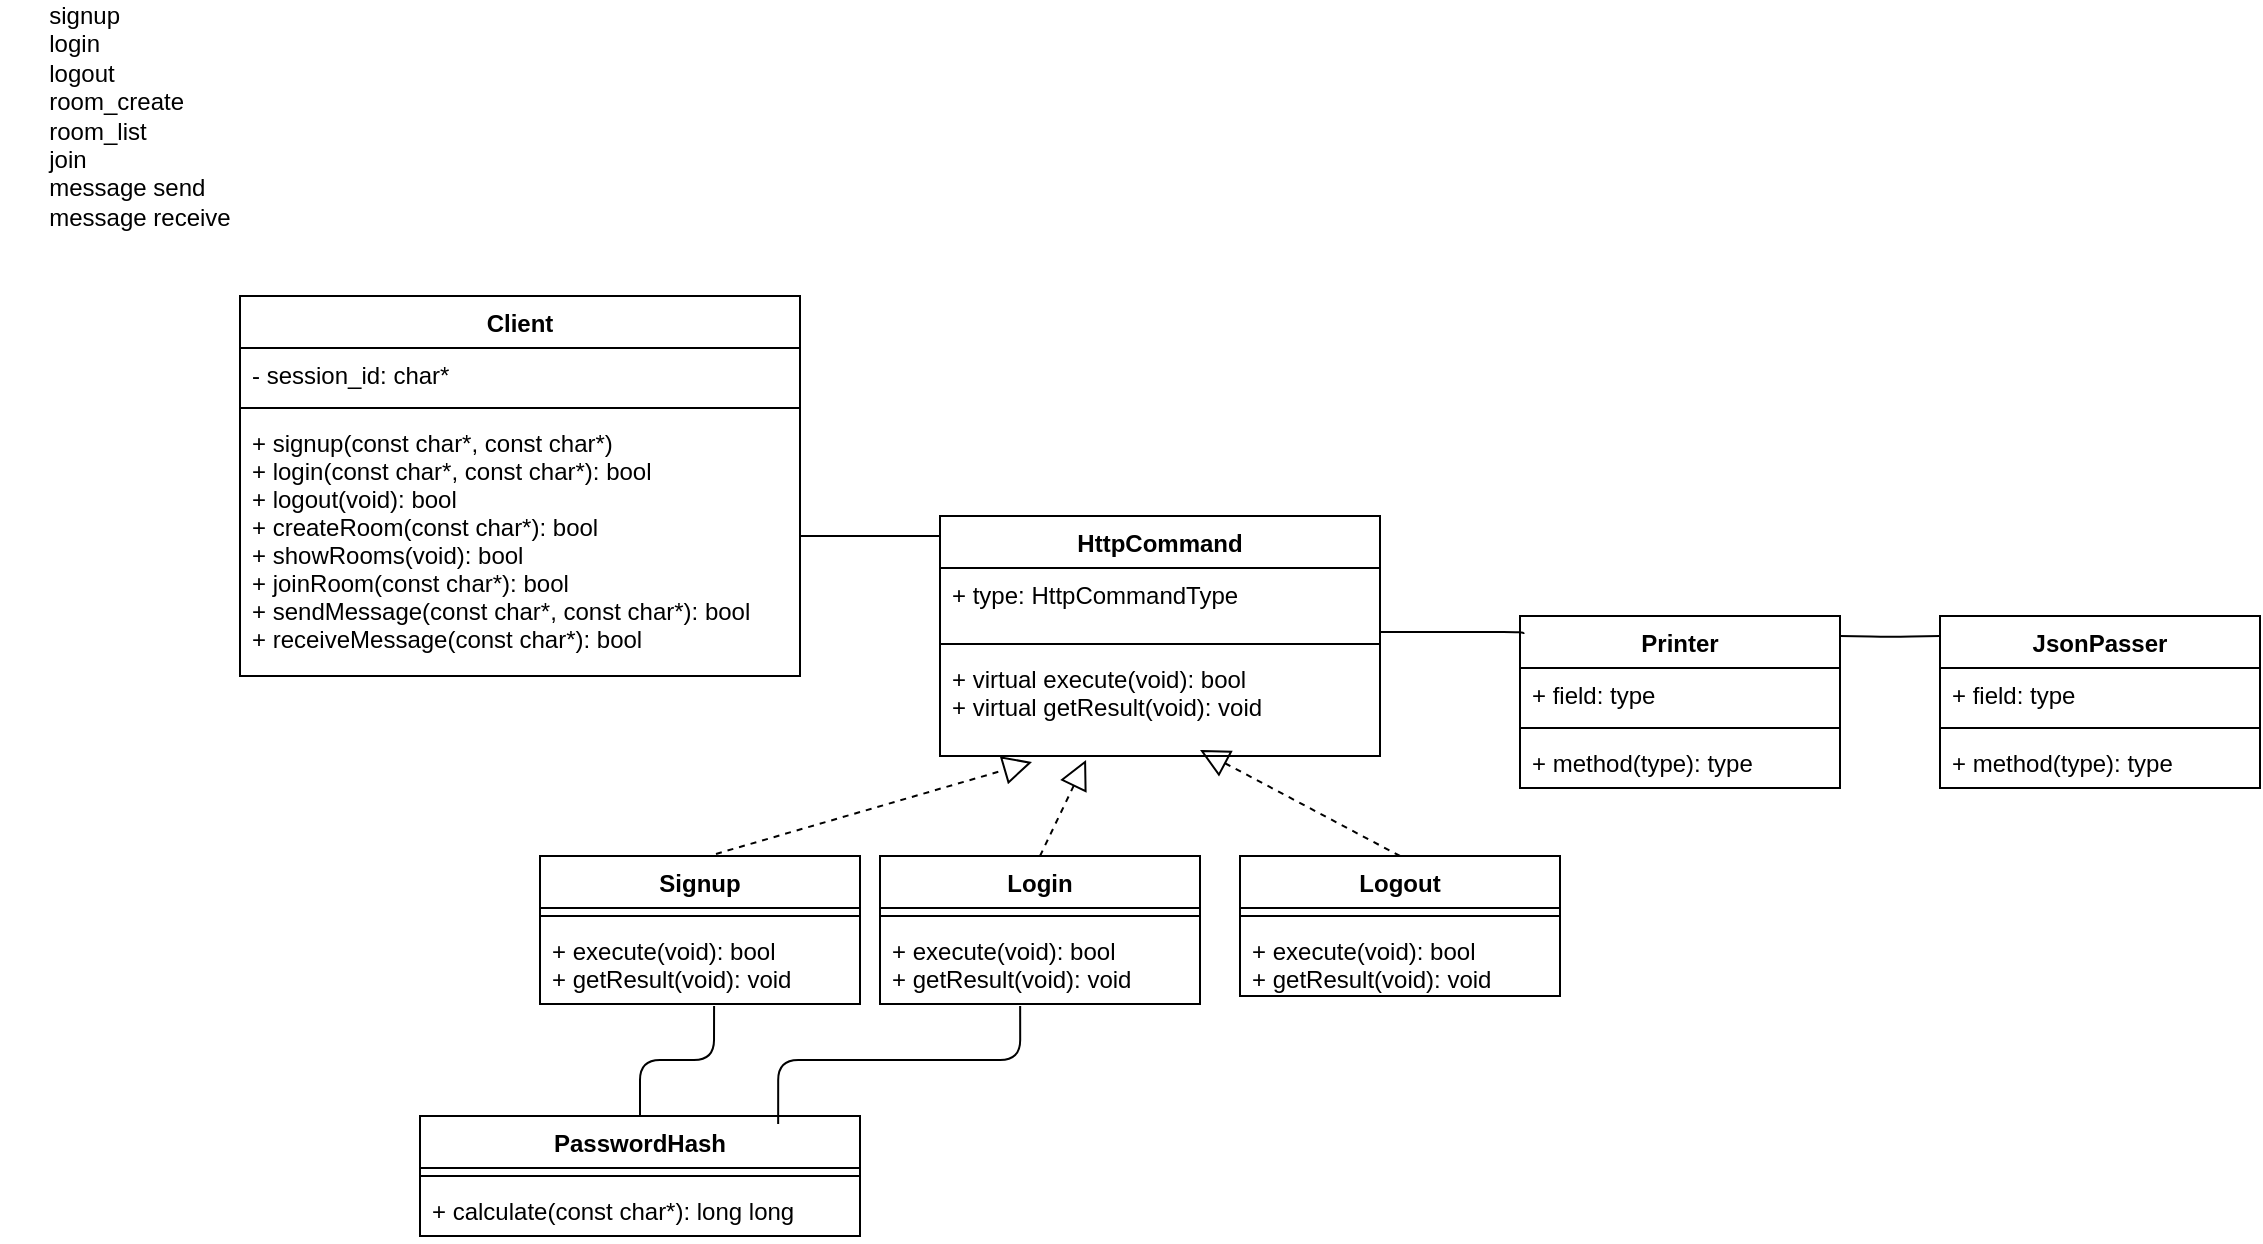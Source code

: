 <mxfile version="14.8.0" type="github">
  <diagram id="C5RBs43oDa-KdzZeNtuy" name="Page-1">
    <mxGraphModel dx="1422" dy="804" grid="1" gridSize="10" guides="1" tooltips="1" connect="1" arrows="1" fold="1" page="1" pageScale="1" pageWidth="1169" pageHeight="827" math="0" shadow="0">
      <root>
        <mxCell id="WIyWlLk6GJQsqaUBKTNV-0" />
        <mxCell id="WIyWlLk6GJQsqaUBKTNV-1" parent="WIyWlLk6GJQsqaUBKTNV-0" />
        <mxCell id="dS6jEhHAF5_K7KsWypiE-2" value="&lt;div style=&quot;text-align: left&quot;&gt;&lt;span&gt;signup&lt;/span&gt;&lt;/div&gt;&lt;div style=&quot;text-align: left&quot;&gt;&lt;span&gt;login&lt;/span&gt;&lt;/div&gt;&lt;div style=&quot;text-align: left&quot;&gt;&lt;span&gt;logout&lt;/span&gt;&lt;/div&gt;&lt;div style=&quot;text-align: left&quot;&gt;&lt;span&gt;room_create&lt;/span&gt;&lt;/div&gt;&lt;div style=&quot;text-align: left&quot;&gt;&lt;span&gt;room_list&lt;/span&gt;&lt;/div&gt;&lt;div style=&quot;text-align: left&quot;&gt;&lt;span&gt;join&lt;/span&gt;&lt;/div&gt;&lt;div style=&quot;text-align: left&quot;&gt;&lt;span&gt;message send&lt;/span&gt;&lt;/div&gt;&lt;div style=&quot;text-align: left&quot;&gt;&lt;span&gt;message receive&lt;/span&gt;&lt;/div&gt;" style="text;html=1;strokeColor=none;fillColor=none;align=center;verticalAlign=middle;whiteSpace=wrap;rounded=0;" vertex="1" parent="WIyWlLk6GJQsqaUBKTNV-1">
          <mxGeometry x="10" y="70" width="140" height="20" as="geometry" />
        </mxCell>
        <mxCell id="dS6jEhHAF5_K7KsWypiE-3" value="Client" style="swimlane;fontStyle=1;align=center;verticalAlign=top;childLayout=stackLayout;horizontal=1;startSize=26;horizontalStack=0;resizeParent=1;resizeParentMax=0;resizeLast=0;collapsible=1;marginBottom=0;" vertex="1" parent="WIyWlLk6GJQsqaUBKTNV-1">
          <mxGeometry x="130" y="170" width="280" height="190" as="geometry" />
        </mxCell>
        <mxCell id="dS6jEhHAF5_K7KsWypiE-4" value="- session_id: char*" style="text;strokeColor=none;fillColor=none;align=left;verticalAlign=top;spacingLeft=4;spacingRight=4;overflow=hidden;rotatable=0;points=[[0,0.5],[1,0.5]];portConstraint=eastwest;" vertex="1" parent="dS6jEhHAF5_K7KsWypiE-3">
          <mxGeometry y="26" width="280" height="26" as="geometry" />
        </mxCell>
        <mxCell id="dS6jEhHAF5_K7KsWypiE-5" value="" style="line;strokeWidth=1;fillColor=none;align=left;verticalAlign=middle;spacingTop=-1;spacingLeft=3;spacingRight=3;rotatable=0;labelPosition=right;points=[];portConstraint=eastwest;" vertex="1" parent="dS6jEhHAF5_K7KsWypiE-3">
          <mxGeometry y="52" width="280" height="8" as="geometry" />
        </mxCell>
        <mxCell id="dS6jEhHAF5_K7KsWypiE-6" value="+ signup(const char*, const char*)&#xa;+ login(const char*, const char*): bool&#xa;+ logout(void): bool&#xa;+ createRoom(const char*): bool&#xa;+ showRooms(void): bool&#xa;+ joinRoom(const char*): bool&#xa;+ sendMessage(const char*, const char*): bool&#xa;+ receiveMessage(const char*): bool" style="text;strokeColor=none;fillColor=none;align=left;verticalAlign=top;spacingLeft=4;spacingRight=4;overflow=hidden;rotatable=0;points=[[0,0.5],[1,0.5]];portConstraint=eastwest;" vertex="1" parent="dS6jEhHAF5_K7KsWypiE-3">
          <mxGeometry y="60" width="280" height="130" as="geometry" />
        </mxCell>
        <mxCell id="dS6jEhHAF5_K7KsWypiE-7" value="PasswordHash" style="swimlane;fontStyle=1;align=center;verticalAlign=top;childLayout=stackLayout;horizontal=1;startSize=26;horizontalStack=0;resizeParent=1;resizeParentMax=0;resizeLast=0;collapsible=1;marginBottom=0;" vertex="1" parent="WIyWlLk6GJQsqaUBKTNV-1">
          <mxGeometry x="220" y="580" width="220" height="60" as="geometry" />
        </mxCell>
        <mxCell id="dS6jEhHAF5_K7KsWypiE-9" value="" style="line;strokeWidth=1;fillColor=none;align=left;verticalAlign=middle;spacingTop=-1;spacingLeft=3;spacingRight=3;rotatable=0;labelPosition=right;points=[];portConstraint=eastwest;" vertex="1" parent="dS6jEhHAF5_K7KsWypiE-7">
          <mxGeometry y="26" width="220" height="8" as="geometry" />
        </mxCell>
        <mxCell id="dS6jEhHAF5_K7KsWypiE-10" value="+ calculate(const char*): long long" style="text;strokeColor=none;fillColor=none;align=left;verticalAlign=top;spacingLeft=4;spacingRight=4;overflow=hidden;rotatable=0;points=[[0,0.5],[1,0.5]];portConstraint=eastwest;" vertex="1" parent="dS6jEhHAF5_K7KsWypiE-7">
          <mxGeometry y="34" width="220" height="26" as="geometry" />
        </mxCell>
        <mxCell id="dS6jEhHAF5_K7KsWypiE-12" value="HttpCommand" style="swimlane;fontStyle=1;align=center;verticalAlign=top;childLayout=stackLayout;horizontal=1;startSize=26;horizontalStack=0;resizeParent=1;resizeParentMax=0;resizeLast=0;collapsible=1;marginBottom=0;" vertex="1" parent="WIyWlLk6GJQsqaUBKTNV-1">
          <mxGeometry x="480" y="280" width="220" height="120" as="geometry" />
        </mxCell>
        <mxCell id="dS6jEhHAF5_K7KsWypiE-13" value="+ type: HttpCommandType" style="text;strokeColor=none;fillColor=none;align=left;verticalAlign=top;spacingLeft=4;spacingRight=4;overflow=hidden;rotatable=0;points=[[0,0.5],[1,0.5]];portConstraint=eastwest;" vertex="1" parent="dS6jEhHAF5_K7KsWypiE-12">
          <mxGeometry y="26" width="220" height="34" as="geometry" />
        </mxCell>
        <mxCell id="dS6jEhHAF5_K7KsWypiE-14" value="" style="line;strokeWidth=1;fillColor=none;align=left;verticalAlign=middle;spacingTop=-1;spacingLeft=3;spacingRight=3;rotatable=0;labelPosition=right;points=[];portConstraint=eastwest;" vertex="1" parent="dS6jEhHAF5_K7KsWypiE-12">
          <mxGeometry y="60" width="220" height="8" as="geometry" />
        </mxCell>
        <mxCell id="dS6jEhHAF5_K7KsWypiE-15" value="+ virtual execute(void): bool&#xa;+ virtual getResult(void): void" style="text;strokeColor=none;fillColor=none;align=left;verticalAlign=top;spacingLeft=4;spacingRight=4;overflow=hidden;rotatable=0;points=[[0,0.5],[1,0.5]];portConstraint=eastwest;" vertex="1" parent="dS6jEhHAF5_K7KsWypiE-12">
          <mxGeometry y="68" width="220" height="52" as="geometry" />
        </mxCell>
        <mxCell id="dS6jEhHAF5_K7KsWypiE-16" value="Signup" style="swimlane;fontStyle=1;align=center;verticalAlign=top;childLayout=stackLayout;horizontal=1;startSize=26;horizontalStack=0;resizeParent=1;resizeParentMax=0;resizeLast=0;collapsible=1;marginBottom=0;" vertex="1" parent="WIyWlLk6GJQsqaUBKTNV-1">
          <mxGeometry x="280" y="450" width="160" height="74" as="geometry" />
        </mxCell>
        <mxCell id="dS6jEhHAF5_K7KsWypiE-18" value="" style="line;strokeWidth=1;fillColor=none;align=left;verticalAlign=middle;spacingTop=-1;spacingLeft=3;spacingRight=3;rotatable=0;labelPosition=right;points=[];portConstraint=eastwest;" vertex="1" parent="dS6jEhHAF5_K7KsWypiE-16">
          <mxGeometry y="26" width="160" height="8" as="geometry" />
        </mxCell>
        <mxCell id="dS6jEhHAF5_K7KsWypiE-19" value="+ execute(void): bool&#xa;+ getResult(void): void" style="text;strokeColor=none;fillColor=none;align=left;verticalAlign=top;spacingLeft=4;spacingRight=4;overflow=hidden;rotatable=0;points=[[0,0.5],[1,0.5]];portConstraint=eastwest;" vertex="1" parent="dS6jEhHAF5_K7KsWypiE-16">
          <mxGeometry y="34" width="160" height="40" as="geometry" />
        </mxCell>
        <mxCell id="dS6jEhHAF5_K7KsWypiE-20" value="Printer" style="swimlane;fontStyle=1;align=center;verticalAlign=top;childLayout=stackLayout;horizontal=1;startSize=26;horizontalStack=0;resizeParent=1;resizeParentMax=0;resizeLast=0;collapsible=1;marginBottom=0;" vertex="1" parent="WIyWlLk6GJQsqaUBKTNV-1">
          <mxGeometry x="770" y="330" width="160" height="86" as="geometry" />
        </mxCell>
        <mxCell id="dS6jEhHAF5_K7KsWypiE-21" value="+ field: type" style="text;strokeColor=none;fillColor=none;align=left;verticalAlign=top;spacingLeft=4;spacingRight=4;overflow=hidden;rotatable=0;points=[[0,0.5],[1,0.5]];portConstraint=eastwest;" vertex="1" parent="dS6jEhHAF5_K7KsWypiE-20">
          <mxGeometry y="26" width="160" height="26" as="geometry" />
        </mxCell>
        <mxCell id="dS6jEhHAF5_K7KsWypiE-22" value="" style="line;strokeWidth=1;fillColor=none;align=left;verticalAlign=middle;spacingTop=-1;spacingLeft=3;spacingRight=3;rotatable=0;labelPosition=right;points=[];portConstraint=eastwest;" vertex="1" parent="dS6jEhHAF5_K7KsWypiE-20">
          <mxGeometry y="52" width="160" height="8" as="geometry" />
        </mxCell>
        <mxCell id="dS6jEhHAF5_K7KsWypiE-23" value="+ method(type): type" style="text;strokeColor=none;fillColor=none;align=left;verticalAlign=top;spacingLeft=4;spacingRight=4;overflow=hidden;rotatable=0;points=[[0,0.5],[1,0.5]];portConstraint=eastwest;" vertex="1" parent="dS6jEhHAF5_K7KsWypiE-20">
          <mxGeometry y="60" width="160" height="26" as="geometry" />
        </mxCell>
        <mxCell id="dS6jEhHAF5_K7KsWypiE-24" value="Login" style="swimlane;fontStyle=1;align=center;verticalAlign=top;childLayout=stackLayout;horizontal=1;startSize=26;horizontalStack=0;resizeParent=1;resizeParentMax=0;resizeLast=0;collapsible=1;marginBottom=0;" vertex="1" parent="WIyWlLk6GJQsqaUBKTNV-1">
          <mxGeometry x="450" y="450" width="160" height="74" as="geometry" />
        </mxCell>
        <mxCell id="dS6jEhHAF5_K7KsWypiE-25" value="" style="line;strokeWidth=1;fillColor=none;align=left;verticalAlign=middle;spacingTop=-1;spacingLeft=3;spacingRight=3;rotatable=0;labelPosition=right;points=[];portConstraint=eastwest;" vertex="1" parent="dS6jEhHAF5_K7KsWypiE-24">
          <mxGeometry y="26" width="160" height="8" as="geometry" />
        </mxCell>
        <mxCell id="dS6jEhHAF5_K7KsWypiE-26" value="+ execute(void): bool&#xa;+ getResult(void): void" style="text;strokeColor=none;fillColor=none;align=left;verticalAlign=top;spacingLeft=4;spacingRight=4;overflow=hidden;rotatable=0;points=[[0,0.5],[1,0.5]];portConstraint=eastwest;" vertex="1" parent="dS6jEhHAF5_K7KsWypiE-24">
          <mxGeometry y="34" width="160" height="40" as="geometry" />
        </mxCell>
        <mxCell id="dS6jEhHAF5_K7KsWypiE-27" value="JsonPasser" style="swimlane;fontStyle=1;align=center;verticalAlign=top;childLayout=stackLayout;horizontal=1;startSize=26;horizontalStack=0;resizeParent=1;resizeParentMax=0;resizeLast=0;collapsible=1;marginBottom=0;" vertex="1" parent="WIyWlLk6GJQsqaUBKTNV-1">
          <mxGeometry x="980" y="330" width="160" height="86" as="geometry" />
        </mxCell>
        <mxCell id="dS6jEhHAF5_K7KsWypiE-36" value="" style="endArrow=none;html=1;edgeStyle=orthogonalEdgeStyle;entryX=0;entryY=0.116;entryDx=0;entryDy=0;entryPerimeter=0;" edge="1" parent="dS6jEhHAF5_K7KsWypiE-27" target="dS6jEhHAF5_K7KsWypiE-27">
          <mxGeometry relative="1" as="geometry">
            <mxPoint x="-50" y="10" as="sourcePoint" />
            <mxPoint x="110" y="10" as="targetPoint" />
          </mxGeometry>
        </mxCell>
        <mxCell id="dS6jEhHAF5_K7KsWypiE-28" value="+ field: type" style="text;strokeColor=none;fillColor=none;align=left;verticalAlign=top;spacingLeft=4;spacingRight=4;overflow=hidden;rotatable=0;points=[[0,0.5],[1,0.5]];portConstraint=eastwest;" vertex="1" parent="dS6jEhHAF5_K7KsWypiE-27">
          <mxGeometry y="26" width="160" height="26" as="geometry" />
        </mxCell>
        <mxCell id="dS6jEhHAF5_K7KsWypiE-29" value="" style="line;strokeWidth=1;fillColor=none;align=left;verticalAlign=middle;spacingTop=-1;spacingLeft=3;spacingRight=3;rotatable=0;labelPosition=right;points=[];portConstraint=eastwest;" vertex="1" parent="dS6jEhHAF5_K7KsWypiE-27">
          <mxGeometry y="52" width="160" height="8" as="geometry" />
        </mxCell>
        <mxCell id="dS6jEhHAF5_K7KsWypiE-30" value="+ method(type): type" style="text;strokeColor=none;fillColor=none;align=left;verticalAlign=top;spacingLeft=4;spacingRight=4;overflow=hidden;rotatable=0;points=[[0,0.5],[1,0.5]];portConstraint=eastwest;" vertex="1" parent="dS6jEhHAF5_K7KsWypiE-27">
          <mxGeometry y="60" width="160" height="26" as="geometry" />
        </mxCell>
        <mxCell id="dS6jEhHAF5_K7KsWypiE-31" value="" style="endArrow=none;html=1;edgeStyle=orthogonalEdgeStyle;entryX=0.011;entryY=0.105;entryDx=0;entryDy=0;entryPerimeter=0;" edge="1" parent="WIyWlLk6GJQsqaUBKTNV-1" target="dS6jEhHAF5_K7KsWypiE-20">
          <mxGeometry relative="1" as="geometry">
            <mxPoint x="700" y="338" as="sourcePoint" />
            <mxPoint x="760" y="338" as="targetPoint" />
            <Array as="points">
              <mxPoint x="772" y="338" />
            </Array>
          </mxGeometry>
        </mxCell>
        <mxCell id="dS6jEhHAF5_K7KsWypiE-41" value="" style="endArrow=none;html=1;edgeStyle=orthogonalEdgeStyle;" edge="1" parent="WIyWlLk6GJQsqaUBKTNV-1">
          <mxGeometry relative="1" as="geometry">
            <mxPoint x="410" y="290" as="sourcePoint" />
            <mxPoint x="480" y="290" as="targetPoint" />
          </mxGeometry>
        </mxCell>
        <mxCell id="dS6jEhHAF5_K7KsWypiE-45" value="" style="endArrow=block;dashed=1;endFill=0;endSize=12;html=1;entryX=0.209;entryY=1.058;entryDx=0;entryDy=0;entryPerimeter=0;exitX=0.55;exitY=-0.014;exitDx=0;exitDy=0;exitPerimeter=0;" edge="1" parent="WIyWlLk6GJQsqaUBKTNV-1" source="dS6jEhHAF5_K7KsWypiE-16" target="dS6jEhHAF5_K7KsWypiE-15">
          <mxGeometry width="160" relative="1" as="geometry">
            <mxPoint x="380" y="416" as="sourcePoint" />
            <mxPoint x="540" y="416" as="targetPoint" />
          </mxGeometry>
        </mxCell>
        <mxCell id="dS6jEhHAF5_K7KsWypiE-46" value="" style="endArrow=block;dashed=1;endFill=0;endSize=12;html=1;entryX=0.332;entryY=1.038;entryDx=0;entryDy=0;entryPerimeter=0;exitX=0.5;exitY=0;exitDx=0;exitDy=0;" edge="1" parent="WIyWlLk6GJQsqaUBKTNV-1" source="dS6jEhHAF5_K7KsWypiE-24" target="dS6jEhHAF5_K7KsWypiE-15">
          <mxGeometry width="160" relative="1" as="geometry">
            <mxPoint x="490" y="440" as="sourcePoint" />
            <mxPoint x="650" y="440" as="targetPoint" />
          </mxGeometry>
        </mxCell>
        <mxCell id="dS6jEhHAF5_K7KsWypiE-47" value="" style="endArrow=none;html=1;edgeStyle=orthogonalEdgeStyle;entryX=0.544;entryY=1.025;entryDx=0;entryDy=0;entryPerimeter=0;exitX=0.5;exitY=0;exitDx=0;exitDy=0;" edge="1" parent="WIyWlLk6GJQsqaUBKTNV-1" source="dS6jEhHAF5_K7KsWypiE-7" target="dS6jEhHAF5_K7KsWypiE-19">
          <mxGeometry relative="1" as="geometry">
            <mxPoint x="210" y="550" as="sourcePoint" />
            <mxPoint x="370" y="550" as="targetPoint" />
          </mxGeometry>
        </mxCell>
        <mxCell id="dS6jEhHAF5_K7KsWypiE-50" value="" style="endArrow=none;html=1;edgeStyle=orthogonalEdgeStyle;exitX=0.814;exitY=0.067;exitDx=0;exitDy=0;exitPerimeter=0;entryX=0.438;entryY=1.025;entryDx=0;entryDy=0;entryPerimeter=0;" edge="1" parent="WIyWlLk6GJQsqaUBKTNV-1" source="dS6jEhHAF5_K7KsWypiE-7" target="dS6jEhHAF5_K7KsWypiE-26">
          <mxGeometry relative="1" as="geometry">
            <mxPoint x="480" y="500" as="sourcePoint" />
            <mxPoint x="640" y="500" as="targetPoint" />
          </mxGeometry>
        </mxCell>
        <mxCell id="dS6jEhHAF5_K7KsWypiE-53" value="Logout" style="swimlane;fontStyle=1;align=center;verticalAlign=top;childLayout=stackLayout;horizontal=1;startSize=26;horizontalStack=0;resizeParent=1;resizeParentMax=0;resizeLast=0;collapsible=1;marginBottom=0;" vertex="1" parent="WIyWlLk6GJQsqaUBKTNV-1">
          <mxGeometry x="630" y="450" width="160" height="70" as="geometry" />
        </mxCell>
        <mxCell id="dS6jEhHAF5_K7KsWypiE-55" value="" style="line;strokeWidth=1;fillColor=none;align=left;verticalAlign=middle;spacingTop=-1;spacingLeft=3;spacingRight=3;rotatable=0;labelPosition=right;points=[];portConstraint=eastwest;" vertex="1" parent="dS6jEhHAF5_K7KsWypiE-53">
          <mxGeometry y="26" width="160" height="8" as="geometry" />
        </mxCell>
        <mxCell id="dS6jEhHAF5_K7KsWypiE-56" value="+ execute(void): bool&#xa;+ getResult(void): void" style="text;strokeColor=none;fillColor=none;align=left;verticalAlign=top;spacingLeft=4;spacingRight=4;overflow=hidden;rotatable=0;points=[[0,0.5],[1,0.5]];portConstraint=eastwest;" vertex="1" parent="dS6jEhHAF5_K7KsWypiE-53">
          <mxGeometry y="34" width="160" height="36" as="geometry" />
        </mxCell>
        <mxCell id="dS6jEhHAF5_K7KsWypiE-57" value="" style="endArrow=block;dashed=1;endFill=0;endSize=12;html=1;entryX=0.591;entryY=0.942;entryDx=0;entryDy=0;entryPerimeter=0;exitX=0.5;exitY=0;exitDx=0;exitDy=0;" edge="1" parent="WIyWlLk6GJQsqaUBKTNV-1" source="dS6jEhHAF5_K7KsWypiE-53" target="dS6jEhHAF5_K7KsWypiE-15">
          <mxGeometry width="160" relative="1" as="geometry">
            <mxPoint x="480" y="500" as="sourcePoint" />
            <mxPoint x="640" y="500" as="targetPoint" />
          </mxGeometry>
        </mxCell>
      </root>
    </mxGraphModel>
  </diagram>
</mxfile>
